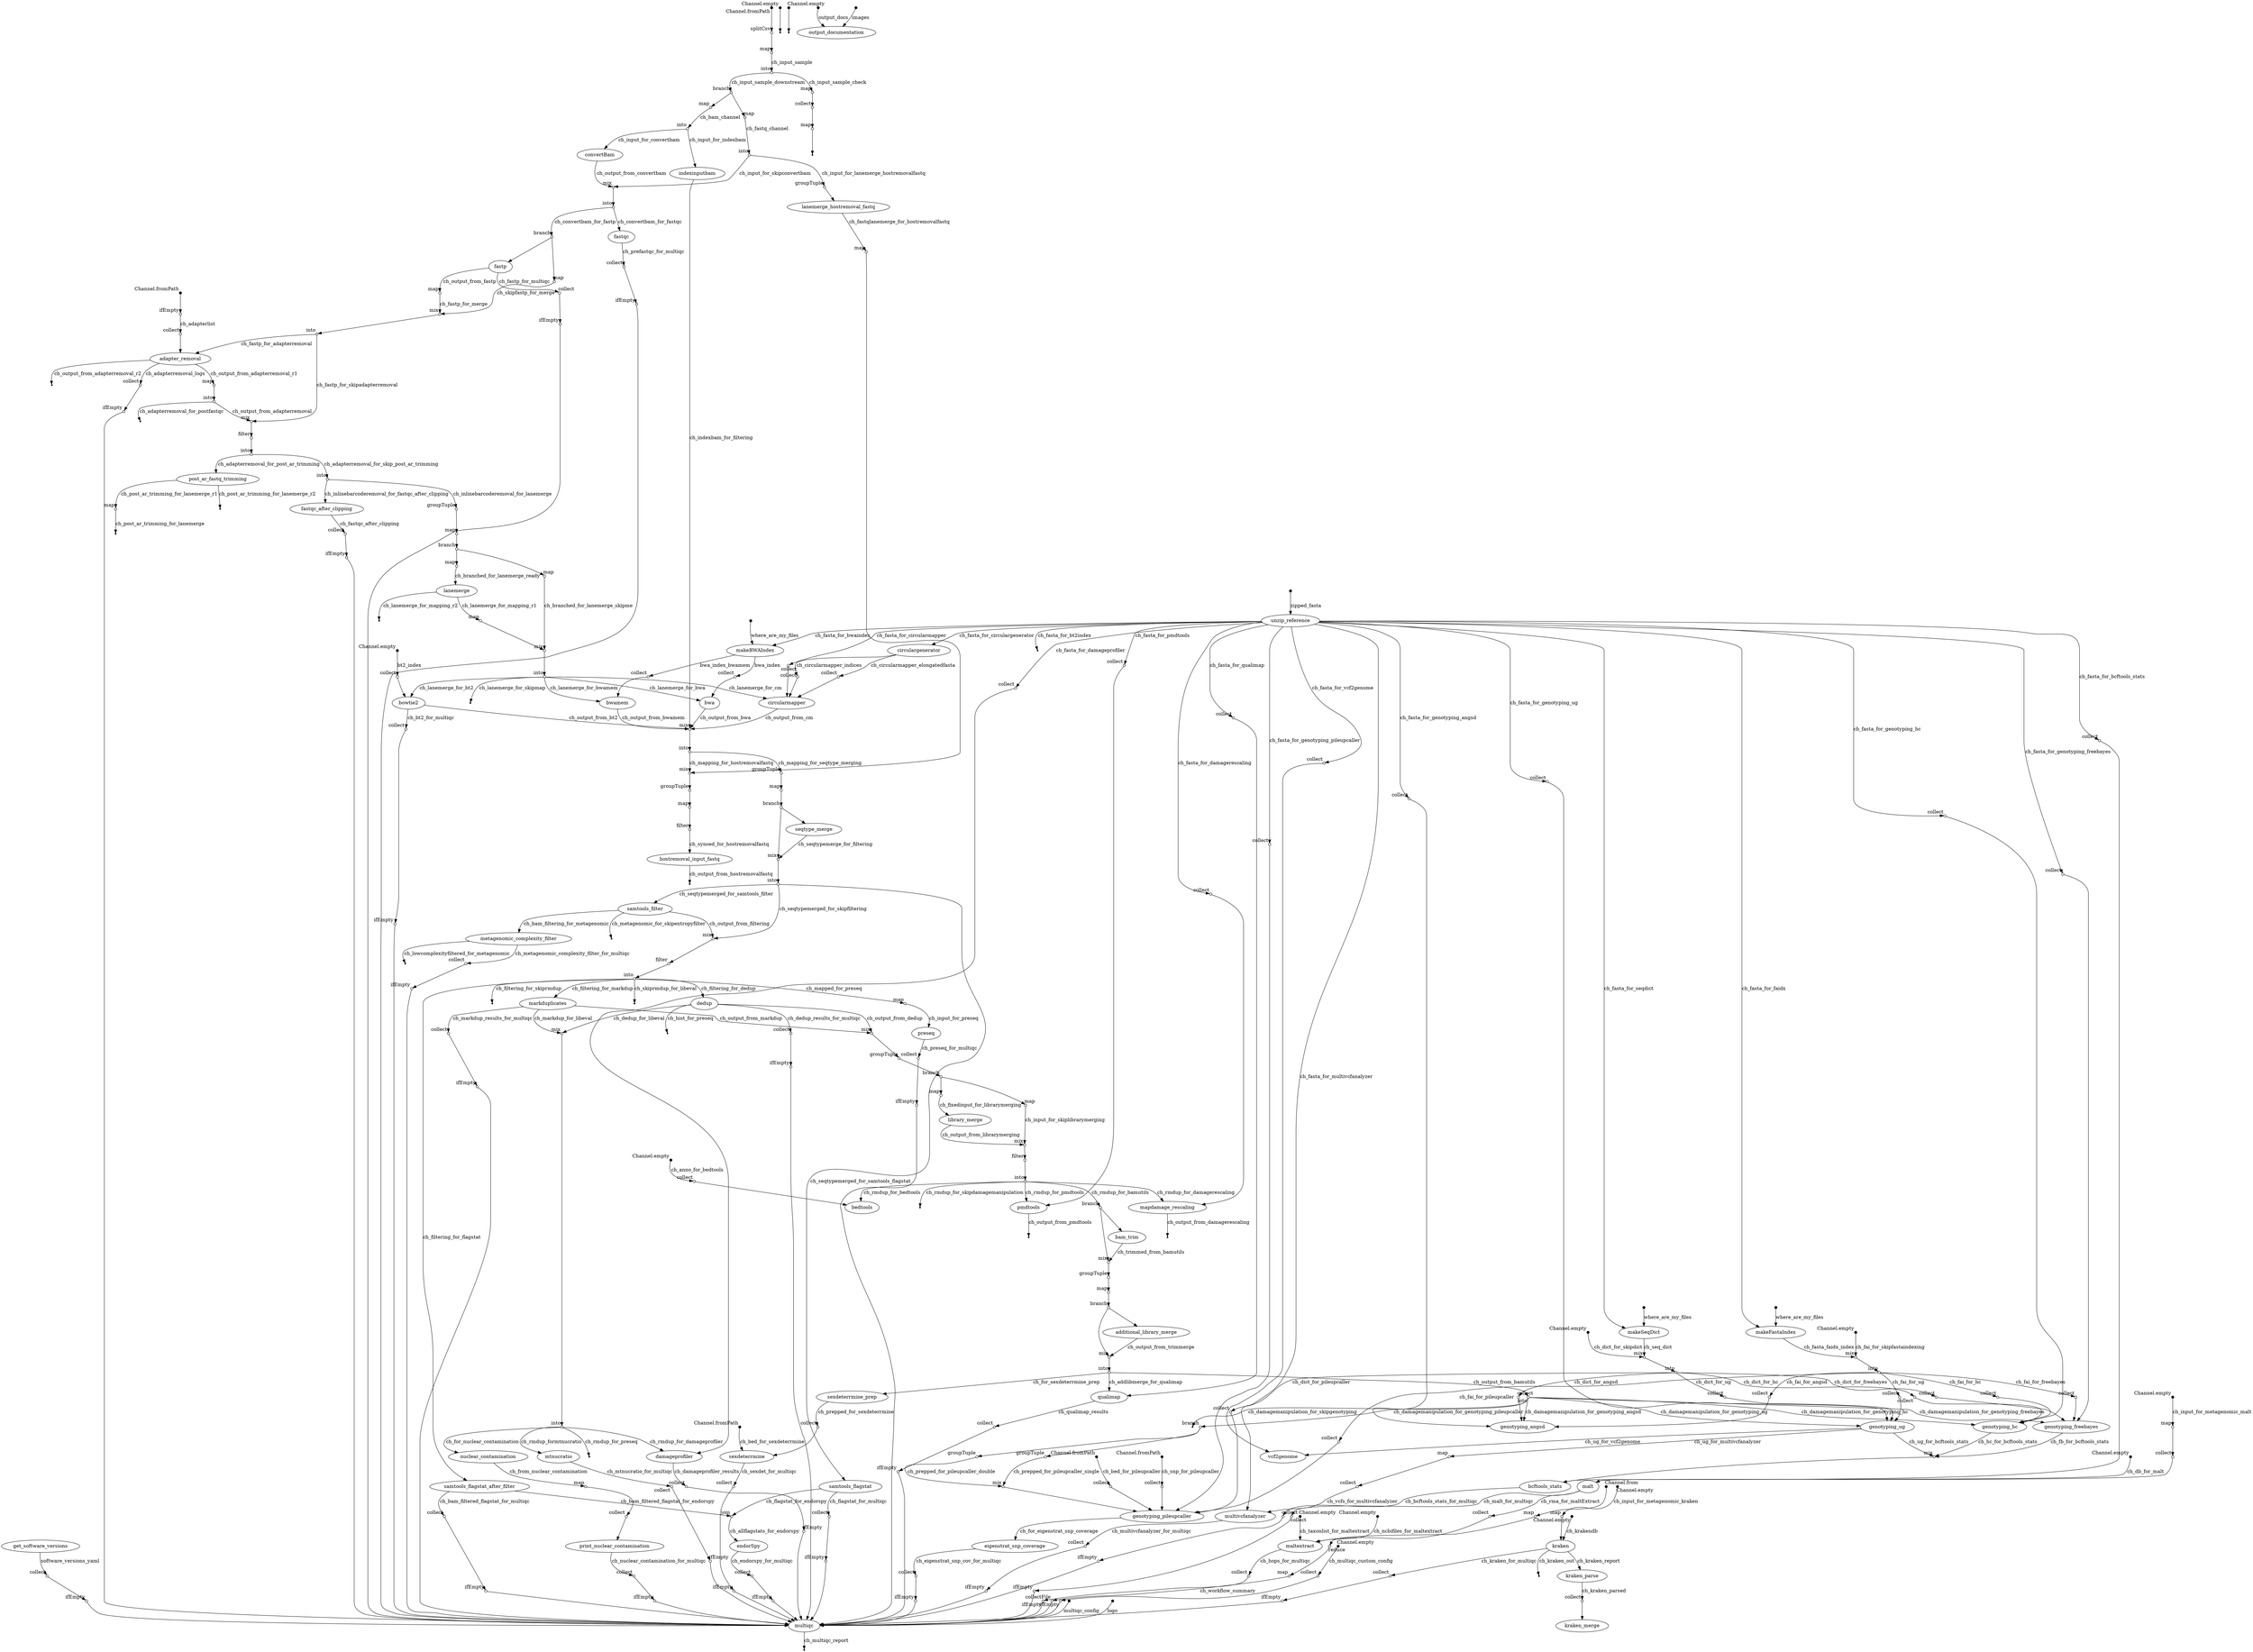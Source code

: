 digraph "pipeline_dag_20211128_162105" {
p0 [shape=point,label="",fixedsize=true,width=0.1,xlabel="Channel.empty"];
p141 [shape=circle,label="",fixedsize=true,width=0.1,xlabel="collect"];
p0 -> p141 [label="ch_anno_for_bedtools"];

p1 [shape=point,label="",fixedsize=true,width=0.1];
p2 [label="unzip_reference"];
p1 -> p2 [label="zipped_fasta"];

p2 [label="unzip_reference"];
p35 [label="makeBWAIndex"];
p2 -> p35 [label="ch_fasta_for_bwaindex"];

p2 [label="unzip_reference"];
p3 [shape=point];
p2 -> p3 [label="ch_fasta_for_bt2index"];

p2 [label="unzip_reference"];
p39 [label="makeFastaIndex"];
p2 -> p39 [label="ch_fasta_for_faidx"];

p2 [label="unzip_reference"];
p44 [label="makeSeqDict"];
p2 -> p44 [label="ch_fasta_for_seqdict"];

p2 [label="unzip_reference"];
p90 [label="circulargenerator"];
p2 -> p90 [label="ch_fasta_for_circulargenerator"];

p2 [label="unzip_reference"];
p92 [shape=circle,label="",fixedsize=true,width=0.1,xlabel="collect"];
p2 -> p92 [label="ch_fasta_for_circularmapper"];

p2 [label="unzip_reference"];
p143 [shape=circle,label="",fixedsize=true,width=0.1,xlabel="collect"];
p2 -> p143 [label="ch_fasta_for_damageprofiler"];

p2 [label="unzip_reference"];
p160 [shape=circle,label="",fixedsize=true,width=0.1,xlabel="collect"];
p2 -> p160 [label="ch_fasta_for_qualimap"];

p2 [label="unzip_reference"];
p148 [shape=circle,label="",fixedsize=true,width=0.1,xlabel="collect"];
p2 -> p148 [label="ch_fasta_for_pmdtools"];

p2 [label="unzip_reference"];
p164 [shape=circle,label="",fixedsize=true,width=0.1,xlabel="collect"];
p2 -> p164 [label="ch_fasta_for_genotyping_ug"];

p2 [label="unzip_reference"];
p168 [shape=circle,label="",fixedsize=true,width=0.1,xlabel="collect"];
p2 -> p168 [label="ch_fasta_for_genotyping_hc"];

p2 [label="unzip_reference"];
p172 [shape=circle,label="",fixedsize=true,width=0.1,xlabel="collect"];
p2 -> p172 [label="ch_fasta_for_genotyping_freebayes"];

p2 [label="unzip_reference"];
p180 [shape=circle,label="",fixedsize=true,width=0.1,xlabel="collect"];
p2 -> p180 [label="ch_fasta_for_genotyping_pileupcaller"];

p2 [label="unzip_reference"];
p194 [shape=circle,label="",fixedsize=true,width=0.1,xlabel="collect"];
p2 -> p194 [label="ch_fasta_for_vcf2genome"];

p2 [label="unzip_reference"];
p198 [label="multivcfanalyzer"];
p2 -> p198 [label="ch_fasta_for_multivcfanalyzer"];

p2 [label="unzip_reference"];
p187 [shape=circle,label="",fixedsize=true,width=0.1,xlabel="collect"];
p2 -> p187 [label="ch_fasta_for_genotyping_angsd"];

p2 [label="unzip_reference"];
p145 [shape=circle,label="",fixedsize=true,width=0.1,xlabel="collect"];
p2 -> p145 [label="ch_fasta_for_damagerescaling"];

p2 [label="unzip_reference"];
p192 [shape=circle,label="",fixedsize=true,width=0.1,xlabel="collect"];
p2 -> p192 [label="ch_fasta_for_bcftools_stats"];

p4 [shape=point,label="",fixedsize=true,width=0.1,xlabel="Channel.fromPath"];
p5 [shape=circle,label="",fixedsize=true,width=0.1,xlabel="ifEmpty"];
p4 -> p5;

p5 [shape=circle,label="",fixedsize=true,width=0.1,xlabel="ifEmpty"];
p58 [shape=circle,label="",fixedsize=true,width=0.1,xlabel="collect"];
p5 -> p58 [label="ch_adapterlist"];

p6 [shape=point,label="",fixedsize=true,width=0.1,xlabel="Channel.fromPath"];
p202 [label="sexdeterrmine"];
p6 -> p202 [label="ch_bed_for_sexdeterrmine"];

p7 [shape=point,label="",fixedsize=true,width=0.1,xlabel="Channel.fromPath"];
p183 [shape=circle,label="",fixedsize=true,width=0.1,xlabel="collect"];
p7 -> p183 [label="ch_bed_for_pileupcaller"];

p8 [shape=point,label="",fixedsize=true,width=0.1,xlabel="Channel.fromPath"];
p184 [shape=circle,label="",fixedsize=true,width=0.1,xlabel="collect"];
p8 -> p184 [label="ch_snp_for_pileupcaller"];

p9 [shape=point,label="",fixedsize=true,width=0.1,xlabel="Channel.empty"];
p213 [label="malt"];
p9 -> p213 [label="ch_db_for_malt"];

p10 [shape=point,label="",fixedsize=true,width=0.1,xlabel="Channel.empty"];
p215 [label="maltextract"];
p10 -> p215 [label="ch_taxonlist_for_maltextract"];

p11 [shape=point,label="",fixedsize=true,width=0.1,xlabel="Channel.empty"];
p215 [label="maltextract"];
p11 -> p215 [label="ch_ncbifiles_for_maltextract"];

p12 [shape=point,label="",fixedsize=true,width=0.1,xlabel="Channel.empty"];
p227 [shape=circle,label="",fixedsize=true,width=0.1,xlabel="collect"];
p12 -> p227 [label="ch_multiqc_custom_config"];

p13 [shape=point,label="",fixedsize=true,width=0.1,xlabel="Channel.empty"];
p14 [shape=point];
p13 -> p14;

p15 [shape=point,label="",fixedsize=true,width=0.1,xlabel="Channel.fromPath"];
p16 [shape=circle,label="",fixedsize=true,width=0.1,xlabel="splitCsv"];
p15 -> p16;

p16 [shape=circle,label="",fixedsize=true,width=0.1,xlabel="splitCsv"];
p17 [shape=circle,label="",fixedsize=true,width=0.1,xlabel="map"];
p16 -> p17;

p17 [shape=circle,label="",fixedsize=true,width=0.1,xlabel="map"];
p18 [shape=circle,label="",fixedsize=true,width=0.1,xlabel="into"];
p17 -> p18 [label="ch_input_sample"];

p18 [shape=circle,label="",fixedsize=true,width=0.1,xlabel="into"];
p23 [shape=circle,label="",fixedsize=true,width=0.1,xlabel="branch"];
p18 -> p23 [label="ch_input_sample_downstream"];

p18 [shape=circle,label="",fixedsize=true,width=0.1,xlabel="into"];
p19 [shape=circle,label="",fixedsize=true,width=0.1,xlabel="map"];
p18 -> p19 [label="ch_input_sample_check"];

p19 [shape=circle,label="",fixedsize=true,width=0.1,xlabel="map"];
p20 [shape=circle,label="",fixedsize=true,width=0.1,xlabel="collect"];
p19 -> p20;

p20 [shape=circle,label="",fixedsize=true,width=0.1,xlabel="collect"];
p21 [shape=circle,label="",fixedsize=true,width=0.1,xlabel="map"];
p20 -> p21;

p21 [shape=circle,label="",fixedsize=true,width=0.1,xlabel="map"];
p22 [shape=point];
p21 -> p22;

p23 [shape=circle,label="",fixedsize=true,width=0.1,xlabel="branch"];
p25 [shape=circle,label="",fixedsize=true,width=0.1,xlabel="map"];
p23 -> p25;

p23 [shape=circle,label="",fixedsize=true,width=0.1,xlabel="branch"];
p24 [shape=circle,label="",fixedsize=true,width=0.1,xlabel="map"];
p23 -> p24;

p24 [shape=circle,label="",fixedsize=true,width=0.1,xlabel="map"];
p29 [shape=circle,label="",fixedsize=true,width=0.1,xlabel="into"];
p24 -> p29 [label="ch_fastq_channel"];

p25 [shape=circle,label="",fixedsize=true,width=0.1,xlabel="map"];
p28 [shape=circle,label="",fixedsize=true,width=0.1,xlabel="into"];
p25 -> p28 [label="ch_bam_channel"];

p26 [shape=point,label="",fixedsize=true,width=0.1,xlabel="Channel.empty"];
p27 [shape=point];
p26 -> p27;

p28 [shape=circle,label="",fixedsize=true,width=0.1,xlabel="into"];
p47 [label="convertBam"];
p28 -> p47 [label="ch_input_for_convertbam"];

p28 [shape=circle,label="",fixedsize=true,width=0.1,xlabel="into"];
p48 [label="indexinputbam"];
p28 -> p48 [label="ch_input_for_indexbam"];

p29 [shape=circle,label="",fixedsize=true,width=0.1,xlabel="into"];
p49 [shape=circle,label="",fixedsize=true,width=0.1,xlabel="mix"];
p29 -> p49 [label="ch_input_for_skipconvertbam"];

p29 [shape=circle,label="",fixedsize=true,width=0.1,xlabel="into"];
p83 [shape=circle,label="",fixedsize=true,width=0.1,xlabel="groupTuple"];
p29 -> p83 [label="ch_input_for_lanemerge_hostremovalfastq"];

p30 [shape=point,label="",fixedsize=true,width=0.1,xlabel="Channel.from"];
p31 [shape=circle,label="",fixedsize=true,width=0.1,xlabel="map"];
p30 -> p31;

p31 [shape=circle,label="",fixedsize=true,width=0.1,xlabel="map"];
p32 [shape=circle,label="",fixedsize=true,width=0.1,xlabel="reduce"];
p31 -> p32;

p32 [shape=circle,label="",fixedsize=true,width=0.1,xlabel="reduce"];
p33 [shape=circle,label="",fixedsize=true,width=0.1,xlabel="map"];
p32 -> p33;

p33 [shape=circle,label="",fixedsize=true,width=0.1,xlabel="map"];
p277 [shape=circle,label="",fixedsize=true,width=0.1,xlabel="collectFile"];
p33 -> p277 [label="ch_workflow_summary"];

p34 [shape=point,label="",fixedsize=true,width=0.1];
p35 [label="makeBWAIndex"];
p34 -> p35 [label="where_are_my_files"];

p35 [label="makeBWAIndex"];
p86 [shape=circle,label="",fixedsize=true,width=0.1,xlabel="collect"];
p35 -> p86 [label="bwa_index"];

p35 [label="makeBWAIndex"];
p88 [shape=circle,label="",fixedsize=true,width=0.1,xlabel="collect"];
p35 -> p88 [label="bwa_index_bwamem"];

p36 [shape=point,label="",fixedsize=true,width=0.1,xlabel="Channel.empty"];
p95 [shape=circle,label="",fixedsize=true,width=0.1,xlabel="collect"];
p36 -> p95 [label="bt2_index"];

p37 [shape=point,label="",fixedsize=true,width=0.1,xlabel="Channel.empty"];
p40 [shape=circle,label="",fixedsize=true,width=0.1,xlabel="mix"];
p37 -> p40 [label="ch_fai_for_skipfastaindexing"];

p38 [shape=point,label="",fixedsize=true,width=0.1];
p39 [label="makeFastaIndex"];
p38 -> p39 [label="where_are_my_files"];

p39 [label="makeFastaIndex"];
p40 [shape=circle,label="",fixedsize=true,width=0.1,xlabel="mix"];
p39 -> p40 [label="ch_fasta_faidx_index"];

p40 [shape=circle,label="",fixedsize=true,width=0.1,xlabel="mix"];
p41 [shape=circle,label="",fixedsize=true,width=0.1,xlabel="into"];
p40 -> p41;

p41 [shape=circle,label="",fixedsize=true,width=0.1,xlabel="into"];
p188 [shape=circle,label="",fixedsize=true,width=0.1,xlabel="collect"];
p41 -> p188 [label="ch_fai_for_angsd"];

p41 [shape=circle,label="",fixedsize=true,width=0.1,xlabel="into"];
p181 [shape=circle,label="",fixedsize=true,width=0.1,xlabel="collect"];
p41 -> p181 [label="ch_fai_for_pileupcaller"];

p41 [shape=circle,label="",fixedsize=true,width=0.1,xlabel="into"];
p169 [shape=circle,label="",fixedsize=true,width=0.1,xlabel="collect"];
p41 -> p169 [label="ch_fai_for_hc"];

p41 [shape=circle,label="",fixedsize=true,width=0.1,xlabel="into"];
p165 [shape=circle,label="",fixedsize=true,width=0.1,xlabel="collect"];
p41 -> p165 [label="ch_fai_for_ug"];

p41 [shape=circle,label="",fixedsize=true,width=0.1,xlabel="into"];
p173 [shape=circle,label="",fixedsize=true,width=0.1,xlabel="collect"];
p41 -> p173 [label="ch_fai_for_freebayes"];

p42 [shape=point,label="",fixedsize=true,width=0.1,xlabel="Channel.empty"];
p45 [shape=circle,label="",fixedsize=true,width=0.1,xlabel="mix"];
p42 -> p45 [label="ch_dict_for_skipdict"];

p43 [shape=point,label="",fixedsize=true,width=0.1];
p44 [label="makeSeqDict"];
p43 -> p44 [label="where_are_my_files"];

p44 [label="makeSeqDict"];
p45 [shape=circle,label="",fixedsize=true,width=0.1,xlabel="mix"];
p44 -> p45 [label="ch_seq_dict"];

p45 [shape=circle,label="",fixedsize=true,width=0.1,xlabel="mix"];
p46 [shape=circle,label="",fixedsize=true,width=0.1,xlabel="into"];
p45 -> p46;

p46 [shape=circle,label="",fixedsize=true,width=0.1,xlabel="into"];
p189 [shape=circle,label="",fixedsize=true,width=0.1,xlabel="collect"];
p46 -> p189 [label="ch_dict_for_angsd"];

p46 [shape=circle,label="",fixedsize=true,width=0.1,xlabel="into"];
p170 [shape=circle,label="",fixedsize=true,width=0.1,xlabel="collect"];
p46 -> p170 [label="ch_dict_for_hc"];

p46 [shape=circle,label="",fixedsize=true,width=0.1,xlabel="into"];
p166 [shape=circle,label="",fixedsize=true,width=0.1,xlabel="collect"];
p46 -> p166 [label="ch_dict_for_ug"];

p46 [shape=circle,label="",fixedsize=true,width=0.1,xlabel="into"];
p174 [shape=circle,label="",fixedsize=true,width=0.1,xlabel="collect"];
p46 -> p174 [label="ch_dict_for_freebayes"];

p46 [shape=circle,label="",fixedsize=true,width=0.1,xlabel="into"];
p182 [shape=circle,label="",fixedsize=true,width=0.1,xlabel="collect"];
p46 -> p182 [label="ch_dict_for_pileupcaller"];

p47 [label="convertBam"];
p49 [shape=circle,label="",fixedsize=true,width=0.1,xlabel="mix"];
p47 -> p49 [label="ch_output_from_convertbam"];

p48 [label="indexinputbam"];
p97 [shape=circle,label="",fixedsize=true,width=0.1,xlabel="mix"];
p48 -> p97 [label="ch_indexbam_for_filtering"];

p49 [shape=circle,label="",fixedsize=true,width=0.1,xlabel="mix"];
p50 [shape=circle,label="",fixedsize=true,width=0.1,xlabel="into"];
p49 -> p50;

p50 [shape=circle,label="",fixedsize=true,width=0.1,xlabel="into"];
p52 [shape=circle,label="",fixedsize=true,width=0.1,xlabel="branch"];
p50 -> p52 [label="ch_convertbam_for_fastp"];

p50 [shape=circle,label="",fixedsize=true,width=0.1,xlabel="into"];
p51 [label="fastqc"];
p50 -> p51 [label="ch_convertbam_for_fastqc"];

p51 [label="fastqc"];
p231 [shape=circle,label="",fixedsize=true,width=0.1,xlabel="collect"];
p51 -> p231 [label="ch_prefastqc_for_multiqc"];

p52 [shape=circle,label="",fixedsize=true,width=0.1,xlabel="branch"];
p53 [label="fastp"];
p52 -> p53;

p52 [shape=circle,label="",fixedsize=true,width=0.1,xlabel="branch"];
p54 [shape=circle,label="",fixedsize=true,width=0.1,xlabel="map"];
p52 -> p54;

p53 [label="fastp"];
p55 [shape=circle,label="",fixedsize=true,width=0.1,xlabel="map"];
p53 -> p55 [label="ch_output_from_fastp"];

p53 [label="fastp"];
p253 [shape=circle,label="",fixedsize=true,width=0.1,xlabel="collect"];
p53 -> p253 [label="ch_fastp_for_multiqc"];

p54 [shape=circle,label="",fixedsize=true,width=0.1,xlabel="map"];
p56 [shape=circle,label="",fixedsize=true,width=0.1,xlabel="mix"];
p54 -> p56 [label="ch_skipfastp_for_merge"];

p55 [shape=circle,label="",fixedsize=true,width=0.1,xlabel="map"];
p56 [shape=circle,label="",fixedsize=true,width=0.1,xlabel="mix"];
p55 -> p56 [label="ch_fastp_for_merge"];

p56 [shape=circle,label="",fixedsize=true,width=0.1,xlabel="mix"];
p57 [shape=circle,label="",fixedsize=true,width=0.1,xlabel="into"];
p56 -> p57;

p57 [shape=circle,label="",fixedsize=true,width=0.1,xlabel="into"];
p64 [shape=circle,label="",fixedsize=true,width=0.1,xlabel="mix"];
p57 -> p64 [label="ch_fastp_for_skipadapterremoval"];

p57 [shape=circle,label="",fixedsize=true,width=0.1,xlabel="into"];
p59 [label="adapter_removal"];
p57 -> p59 [label="ch_fastp_for_adapterremoval"];

p58 [shape=circle,label="",fixedsize=true,width=0.1,xlabel="collect"];
p59 [label="adapter_removal"];
p58 -> p59;

p59 [label="adapter_removal"];
p61 [shape=circle,label="",fixedsize=true,width=0.1,xlabel="map"];
p59 -> p61 [label="ch_output_from_adapterremoval_r1"];

p59 [label="adapter_removal"];
p60 [shape=point];
p59 -> p60 [label="ch_output_from_adapterremoval_r2"];

p59 [label="adapter_removal"];
p235 [shape=circle,label="",fixedsize=true,width=0.1,xlabel="collect"];
p59 -> p235 [label="ch_adapterremoval_logs"];

p61 [shape=circle,label="",fixedsize=true,width=0.1,xlabel="map"];
p62 [shape=circle,label="",fixedsize=true,width=0.1,xlabel="into"];
p61 -> p62;

p62 [shape=circle,label="",fixedsize=true,width=0.1,xlabel="into"];
p64 [shape=circle,label="",fixedsize=true,width=0.1,xlabel="mix"];
p62 -> p64 [label="ch_output_from_adapterremoval"];

p62 [shape=circle,label="",fixedsize=true,width=0.1,xlabel="into"];
p63 [shape=point];
p62 -> p63 [label="ch_adapterremoval_for_postfastqc"];

p64 [shape=circle,label="",fixedsize=true,width=0.1,xlabel="mix"];
p65 [shape=circle,label="",fixedsize=true,width=0.1,xlabel="filter"];
p64 -> p65;

p65 [shape=circle,label="",fixedsize=true,width=0.1,xlabel="filter"];
p66 [shape=circle,label="",fixedsize=true,width=0.1,xlabel="into"];
p65 -> p66;

p66 [shape=circle,label="",fixedsize=true,width=0.1,xlabel="into"];
p67 [label="post_ar_fastq_trimming"];
p66 -> p67 [label="ch_adapterremoval_for_post_ar_trimming"];

p66 [shape=circle,label="",fixedsize=true,width=0.1,xlabel="into"];
p71 [shape=circle,label="",fixedsize=true,width=0.1,xlabel="into"];
p66 -> p71 [label="ch_adapterremoval_for_skip_post_ar_trimming"];

p67 [label="post_ar_fastq_trimming"];
p69 [shape=circle,label="",fixedsize=true,width=0.1,xlabel="map"];
p67 -> p69 [label="ch_post_ar_trimming_for_lanemerge_r1"];

p67 [label="post_ar_fastq_trimming"];
p68 [shape=point];
p67 -> p68 [label="ch_post_ar_trimming_for_lanemerge_r2"];

p69 [shape=circle,label="",fixedsize=true,width=0.1,xlabel="map"];
p70 [shape=point];
p69 -> p70 [label="ch_post_ar_trimming_for_lanemerge"];

p71 [shape=circle,label="",fixedsize=true,width=0.1,xlabel="into"];
p72 [shape=circle,label="",fixedsize=true,width=0.1,xlabel="groupTuple"];
p71 -> p72 [label="ch_inlinebarcoderemoval_for_lanemerge"];

p71 [shape=circle,label="",fixedsize=true,width=0.1,xlabel="into"];
p85 [label="fastqc_after_clipping"];
p71 -> p85 [label="ch_inlinebarcoderemoval_for_fastqc_after_clipping"];

p72 [shape=circle,label="",fixedsize=true,width=0.1,xlabel="groupTuple"];
p73 [shape=circle,label="",fixedsize=true,width=0.1,xlabel="map"];
p72 -> p73;

p73 [shape=circle,label="",fixedsize=true,width=0.1,xlabel="map"];
p74 [shape=circle,label="",fixedsize=true,width=0.1,xlabel="branch"];
p73 -> p74;

p74 [shape=circle,label="",fixedsize=true,width=0.1,xlabel="branch"];
p75 [shape=circle,label="",fixedsize=true,width=0.1,xlabel="map"];
p74 -> p75;

p74 [shape=circle,label="",fixedsize=true,width=0.1,xlabel="branch"];
p76 [shape=circle,label="",fixedsize=true,width=0.1,xlabel="map"];
p74 -> p76;

p75 [shape=circle,label="",fixedsize=true,width=0.1,xlabel="map"];
p80 [shape=circle,label="",fixedsize=true,width=0.1,xlabel="mix"];
p75 -> p80 [label="ch_branched_for_lanemerge_skipme"];

p76 [shape=circle,label="",fixedsize=true,width=0.1,xlabel="map"];
p77 [label="lanemerge"];
p76 -> p77 [label="ch_branched_for_lanemerge_ready"];

p77 [label="lanemerge"];
p79 [shape=circle,label="",fixedsize=true,width=0.1,xlabel="map"];
p77 -> p79 [label="ch_lanemerge_for_mapping_r1"];

p77 [label="lanemerge"];
p78 [shape=point];
p77 -> p78 [label="ch_lanemerge_for_mapping_r2"];

p79 [shape=circle,label="",fixedsize=true,width=0.1,xlabel="map"];
p80 [shape=circle,label="",fixedsize=true,width=0.1,xlabel="mix"];
p79 -> p80;

p80 [shape=circle,label="",fixedsize=true,width=0.1,xlabel="mix"];
p81 [shape=circle,label="",fixedsize=true,width=0.1,xlabel="into"];
p80 -> p81;

p81 [shape=circle,label="",fixedsize=true,width=0.1,xlabel="into"];
p82 [shape=point];
p81 -> p82 [label="ch_lanemerge_for_skipmap"];

p81 [shape=circle,label="",fixedsize=true,width=0.1,xlabel="into"];
p87 [label="bwa"];
p81 -> p87 [label="ch_lanemerge_for_bwa"];

p81 [shape=circle,label="",fixedsize=true,width=0.1,xlabel="into"];
p94 [label="circularmapper"];
p81 -> p94 [label="ch_lanemerge_for_cm"];

p81 [shape=circle,label="",fixedsize=true,width=0.1,xlabel="into"];
p89 [label="bwamem"];
p81 -> p89 [label="ch_lanemerge_for_bwamem"];

p81 [shape=circle,label="",fixedsize=true,width=0.1,xlabel="into"];
p96 [label="bowtie2"];
p81 -> p96 [label="ch_lanemerge_for_bt2"];

p83 [shape=circle,label="",fixedsize=true,width=0.1,xlabel="groupTuple"];
p84 [label="lanemerge_hostremoval_fastq"];
p83 -> p84;

p84 [label="lanemerge_hostremoval_fastq"];
p99 [shape=circle,label="",fixedsize=true,width=0.1,xlabel="map"];
p84 -> p99 [label="ch_fastqlanemerge_for_hostremovalfastq"];

p85 [label="fastqc_after_clipping"];
p233 [shape=circle,label="",fixedsize=true,width=0.1,xlabel="collect"];
p85 -> p233 [label="ch_fastqc_after_clipping"];

p86 [shape=circle,label="",fixedsize=true,width=0.1,xlabel="collect"];
p87 [label="bwa"];
p86 -> p87;

p87 [label="bwa"];
p97 [shape=circle,label="",fixedsize=true,width=0.1,xlabel="mix"];
p87 -> p97 [label="ch_output_from_bwa"];

p88 [shape=circle,label="",fixedsize=true,width=0.1,xlabel="collect"];
p89 [label="bwamem"];
p88 -> p89;

p89 [label="bwamem"];
p97 [shape=circle,label="",fixedsize=true,width=0.1,xlabel="mix"];
p89 -> p97 [label="ch_output_from_bwamem"];

p90 [label="circulargenerator"];
p91 [shape=circle,label="",fixedsize=true,width=0.1,xlabel="collect"];
p90 -> p91 [label="ch_circularmapper_indices"];

p90 [label="circulargenerator"];
p93 [shape=circle,label="",fixedsize=true,width=0.1,xlabel="collect"];
p90 -> p93 [label="ch_circularmapper_elongatedfasta"];

p91 [shape=circle,label="",fixedsize=true,width=0.1,xlabel="collect"];
p94 [label="circularmapper"];
p91 -> p94;

p92 [shape=circle,label="",fixedsize=true,width=0.1,xlabel="collect"];
p94 [label="circularmapper"];
p92 -> p94;

p93 [shape=circle,label="",fixedsize=true,width=0.1,xlabel="collect"];
p94 [label="circularmapper"];
p93 -> p94;

p94 [label="circularmapper"];
p97 [shape=circle,label="",fixedsize=true,width=0.1,xlabel="mix"];
p94 -> p97 [label="ch_output_from_cm"];

p95 [shape=circle,label="",fixedsize=true,width=0.1,xlabel="collect"];
p96 [label="bowtie2"];
p95 -> p96;

p96 [label="bowtie2"];
p97 [shape=circle,label="",fixedsize=true,width=0.1,xlabel="mix"];
p96 -> p97 [label="ch_output_from_bt2"];

p96 [label="bowtie2"];
p237 [shape=circle,label="",fixedsize=true,width=0.1,xlabel="collect"];
p96 -> p237 [label="ch_bt2_for_multiqc"];

p97 [shape=circle,label="",fixedsize=true,width=0.1,xlabel="mix"];
p98 [shape=circle,label="",fixedsize=true,width=0.1,xlabel="into"];
p97 -> p98;

p98 [shape=circle,label="",fixedsize=true,width=0.1,xlabel="into"];
p106 [shape=circle,label="",fixedsize=true,width=0.1,xlabel="groupTuple"];
p98 -> p106 [label="ch_mapping_for_seqtype_merging"];

p98 [shape=circle,label="",fixedsize=true,width=0.1,xlabel="into"];
p100 [shape=circle,label="",fixedsize=true,width=0.1,xlabel="mix"];
p98 -> p100 [label="ch_mapping_for_hostremovalfastq"];

p99 [shape=circle,label="",fixedsize=true,width=0.1,xlabel="map"];
p100 [shape=circle,label="",fixedsize=true,width=0.1,xlabel="mix"];
p99 -> p100;

p100 [shape=circle,label="",fixedsize=true,width=0.1,xlabel="mix"];
p101 [shape=circle,label="",fixedsize=true,width=0.1,xlabel="groupTuple"];
p100 -> p101;

p101 [shape=circle,label="",fixedsize=true,width=0.1,xlabel="groupTuple"];
p102 [shape=circle,label="",fixedsize=true,width=0.1,xlabel="map"];
p101 -> p102;

p102 [shape=circle,label="",fixedsize=true,width=0.1,xlabel="map"];
p103 [shape=circle,label="",fixedsize=true,width=0.1,xlabel="filter"];
p102 -> p103;

p103 [shape=circle,label="",fixedsize=true,width=0.1,xlabel="filter"];
p104 [label="hostremoval_input_fastq"];
p103 -> p104 [label="ch_synced_for_hostremovalfastq"];

p104 [label="hostremoval_input_fastq"];
p105 [shape=point];
p104 -> p105 [label="ch_output_from_hostremovalfastq"];

p106 [shape=circle,label="",fixedsize=true,width=0.1,xlabel="groupTuple"];
p107 [shape=circle,label="",fixedsize=true,width=0.1,xlabel="map"];
p106 -> p107;

p107 [shape=circle,label="",fixedsize=true,width=0.1,xlabel="map"];
p108 [shape=circle,label="",fixedsize=true,width=0.1,xlabel="branch"];
p107 -> p108;

p108 [shape=circle,label="",fixedsize=true,width=0.1,xlabel="branch"];
p110 [shape=circle,label="",fixedsize=true,width=0.1,xlabel="mix"];
p108 -> p110;

p108 [shape=circle,label="",fixedsize=true,width=0.1,xlabel="branch"];
p109 [label="seqtype_merge"];
p108 -> p109;

p109 [label="seqtype_merge"];
p110 [shape=circle,label="",fixedsize=true,width=0.1,xlabel="mix"];
p109 -> p110 [label="ch_seqtypemerge_for_filtering"];

p110 [shape=circle,label="",fixedsize=true,width=0.1,xlabel="mix"];
p111 [shape=circle,label="",fixedsize=true,width=0.1,xlabel="into"];
p110 -> p111;

p111 [shape=circle,label="",fixedsize=true,width=0.1,xlabel="into"];
p112 [label="samtools_flagstat"];
p111 -> p112 [label="ch_seqtypemerged_for_samtools_flagstat"];

p111 [shape=circle,label="",fixedsize=true,width=0.1,xlabel="into"];
p113 [label="samtools_filter"];
p111 -> p113 [label="ch_seqtypemerged_for_samtools_filter"];

p111 [shape=circle,label="",fixedsize=true,width=0.1,xlabel="into"];
p115 [shape=circle,label="",fixedsize=true,width=0.1,xlabel="mix"];
p111 -> p115 [label="ch_seqtypemerged_for_skipfiltering"];

p112 [label="samtools_flagstat"];
p239 [shape=circle,label="",fixedsize=true,width=0.1,xlabel="collect"];
p112 -> p239 [label="ch_flagstat_for_multiqc"];

p112 [label="samtools_flagstat"];
p121 [shape=circle,label="",fixedsize=true,width=0.1,xlabel="join"];
p112 -> p121 [label="ch_flagstat_for_endorspy"];

p113 [label="samtools_filter"];
p115 [shape=circle,label="",fixedsize=true,width=0.1,xlabel="mix"];
p113 -> p115 [label="ch_output_from_filtering"];

p113 [label="samtools_filter"];
p207 [label="metagenomic_complexity_filter"];
p113 -> p207 [label="ch_bam_filtering_for_metagenomic"];

p113 [label="samtools_filter"];
p114 [shape=point];
p113 -> p114 [label="ch_metagenomic_for_skipentropyfilter"];

p115 [shape=circle,label="",fixedsize=true,width=0.1,xlabel="mix"];
p116 [shape=circle,label="",fixedsize=true,width=0.1,xlabel="filter"];
p115 -> p116;

p116 [shape=circle,label="",fixedsize=true,width=0.1,xlabel="filter"];
p117 [shape=circle,label="",fixedsize=true,width=0.1,xlabel="into"];
p116 -> p117;

p117 [shape=circle,label="",fixedsize=true,width=0.1,xlabel="into"];
p119 [shape=point];
p117 -> p119 [label="ch_filtering_for_skiprmdup"];

p117 [shape=circle,label="",fixedsize=true,width=0.1,xlabel="into"];
p125 [label="markduplicates"];
p117 -> p125 [label="ch_filtering_for_markdup"];

p117 [shape=circle,label="",fixedsize=true,width=0.1,xlabel="into"];
p118 [shape=point];
p117 -> p118 [label="ch_skiprmdup_for_libeval"];

p117 [shape=circle,label="",fixedsize=true,width=0.1,xlabel="into"];
p123 [label="dedup"];
p117 -> p123 [label="ch_filtering_for_dedup"];

p117 [shape=circle,label="",fixedsize=true,width=0.1,xlabel="into"];
p120 [label="samtools_flagstat_after_filter"];
p117 -> p120 [label="ch_filtering_for_flagstat"];

p117 [shape=circle,label="",fixedsize=true,width=0.1,xlabel="into"];
p139 [shape=circle,label="",fixedsize=true,width=0.1,xlabel="map"];
p117 -> p139 [label="ch_mapped_for_preseq"];

p120 [label="samtools_flagstat_after_filter"];
p241 [shape=circle,label="",fixedsize=true,width=0.1,xlabel="collect"];
p120 -> p241 [label="ch_bam_filtered_flagstat_for_multiqc"];

p120 [label="samtools_flagstat_after_filter"];
p121 [shape=circle,label="",fixedsize=true,width=0.1,xlabel="join"];
p120 -> p121 [label="ch_bam_filtered_flagstat_for_endorspy"];

p121 [shape=circle,label="",fixedsize=true,width=0.1,xlabel="join"];
p122 [label="endorSpy"];
p121 -> p122 [label="ch_allflagstats_for_endorspy"];

p122 [label="endorSpy"];
p259 [shape=circle,label="",fixedsize=true,width=0.1,xlabel="collect"];
p122 -> p259 [label="ch_endorspy_for_multiqc"];

p123 [label="dedup"];
p124 [shape=point];
p123 -> p124 [label="ch_hist_for_preseq"];

p123 [label="dedup"];
p251 [shape=circle,label="",fixedsize=true,width=0.1,xlabel="collect"];
p123 -> p251 [label="ch_dedup_results_for_multiqc"];

p123 [label="dedup"];
p129 [shape=circle,label="",fixedsize=true,width=0.1,xlabel="mix"];
p123 -> p129 [label="ch_output_from_dedup"];

p123 [label="dedup"];
p126 [shape=circle,label="",fixedsize=true,width=0.1,xlabel="mix"];
p123 -> p126 [label="ch_dedup_for_libeval"];

p125 [label="markduplicates"];
p249 [shape=circle,label="",fixedsize=true,width=0.1,xlabel="collect"];
p125 -> p249 [label="ch_markdup_results_for_multiqc"];

p125 [label="markduplicates"];
p129 [shape=circle,label="",fixedsize=true,width=0.1,xlabel="mix"];
p125 -> p129 [label="ch_output_from_markdup"];

p125 [label="markduplicates"];
p126 [shape=circle,label="",fixedsize=true,width=0.1,xlabel="mix"];
p125 -> p126 [label="ch_markdup_for_libeval"];

p126 [shape=circle,label="",fixedsize=true,width=0.1,xlabel="mix"];
p127 [shape=circle,label="",fixedsize=true,width=0.1,xlabel="into"];
p126 -> p127;

p127 [shape=circle,label="",fixedsize=true,width=0.1,xlabel="into"];
p128 [shape=point];
p127 -> p128 [label="ch_rmdup_for_preseq"];

p127 [shape=circle,label="",fixedsize=true,width=0.1,xlabel="into"];
p144 [label="damageprofiler"];
p127 -> p144 [label="ch_rmdup_for_damageprofiler"];

p127 [shape=circle,label="",fixedsize=true,width=0.1,xlabel="into"];
p203 [label="nuclear_contamination"];
p127 -> p203 [label="ch_for_nuclear_contamination"];

p127 [shape=circle,label="",fixedsize=true,width=0.1,xlabel="into"];
p199 [label="mtnucratio"];
p127 -> p199 [label="ch_rmdup_formtnucratio"];

p129 [shape=circle,label="",fixedsize=true,width=0.1,xlabel="mix"];
p130 [shape=circle,label="",fixedsize=true,width=0.1,xlabel="groupTuple"];
p129 -> p130;

p130 [shape=circle,label="",fixedsize=true,width=0.1,xlabel="groupTuple"];
p131 [shape=circle,label="",fixedsize=true,width=0.1,xlabel="branch"];
p130 -> p131;

p131 [shape=circle,label="",fixedsize=true,width=0.1,xlabel="branch"];
p133 [shape=circle,label="",fixedsize=true,width=0.1,xlabel="map"];
p131 -> p133;

p131 [shape=circle,label="",fixedsize=true,width=0.1,xlabel="branch"];
p132 [shape=circle,label="",fixedsize=true,width=0.1,xlabel="map"];
p131 -> p132;

p132 [shape=circle,label="",fixedsize=true,width=0.1,xlabel="map"];
p135 [shape=circle,label="",fixedsize=true,width=0.1,xlabel="mix"];
p132 -> p135 [label="ch_input_for_skiplibrarymerging"];

p133 [shape=circle,label="",fixedsize=true,width=0.1,xlabel="map"];
p134 [label="library_merge"];
p133 -> p134 [label="ch_fixedinput_for_librarymerging"];

p134 [label="library_merge"];
p135 [shape=circle,label="",fixedsize=true,width=0.1,xlabel="mix"];
p134 -> p135 [label="ch_output_from_librarymerging"];

p135 [shape=circle,label="",fixedsize=true,width=0.1,xlabel="mix"];
p136 [shape=circle,label="",fixedsize=true,width=0.1,xlabel="filter"];
p135 -> p136;

p136 [shape=circle,label="",fixedsize=true,width=0.1,xlabel="filter"];
p137 [shape=circle,label="",fixedsize=true,width=0.1,xlabel="into"];
p136 -> p137;

p137 [shape=circle,label="",fixedsize=true,width=0.1,xlabel="into"];
p138 [shape=point];
p137 -> p138 [label="ch_rmdup_for_skipdamagemanipulation"];

p137 [shape=circle,label="",fixedsize=true,width=0.1,xlabel="into"];
p149 [label="pmdtools"];
p137 -> p149 [label="ch_rmdup_for_pmdtools"];

p137 [shape=circle,label="",fixedsize=true,width=0.1,xlabel="into"];
p142 [label="bedtools"];
p137 -> p142 [label="ch_rmdup_for_bedtools"];

p137 [shape=circle,label="",fixedsize=true,width=0.1,xlabel="into"];
p146 [label="mapdamage_rescaling"];
p137 -> p146 [label="ch_rmdup_for_damagerescaling"];

p137 [shape=circle,label="",fixedsize=true,width=0.1,xlabel="into"];
p151 [shape=circle,label="",fixedsize=true,width=0.1,xlabel="branch"];
p137 -> p151 [label="ch_rmdup_for_bamutils"];

p139 [shape=circle,label="",fixedsize=true,width=0.1,xlabel="map"];
p140 [label="preseq"];
p139 -> p140 [label="ch_input_for_preseq"];

p140 [label="preseq"];
p243 [shape=circle,label="",fixedsize=true,width=0.1,xlabel="collect"];
p140 -> p243 [label="ch_preseq_for_multiqc"];

p141 [shape=circle,label="",fixedsize=true,width=0.1,xlabel="collect"];
p142 [label="bedtools"];
p141 -> p142;

p143 [shape=circle,label="",fixedsize=true,width=0.1,xlabel="collect"];
p144 [label="damageprofiler"];
p143 -> p144;

p144 [label="damageprofiler"];
p245 [shape=circle,label="",fixedsize=true,width=0.1,xlabel="collect"];
p144 -> p245 [label="ch_damageprofiler_results"];

p145 [shape=circle,label="",fixedsize=true,width=0.1,xlabel="collect"];
p146 [label="mapdamage_rescaling"];
p145 -> p146;

p146 [label="mapdamage_rescaling"];
p147 [shape=point];
p146 -> p147 [label="ch_output_from_damagerescaling"];

p148 [shape=circle,label="",fixedsize=true,width=0.1,xlabel="collect"];
p149 [label="pmdtools"];
p148 -> p149;

p149 [label="pmdtools"];
p150 [shape=point];
p149 -> p150 [label="ch_output_from_pmdtools"];

p151 [shape=circle,label="",fixedsize=true,width=0.1,xlabel="branch"];
p153 [shape=circle,label="",fixedsize=true,width=0.1,xlabel="mix"];
p151 -> p153;

p151 [shape=circle,label="",fixedsize=true,width=0.1,xlabel="branch"];
p152 [label="bam_trim"];
p151 -> p152;

p152 [label="bam_trim"];
p153 [shape=circle,label="",fixedsize=true,width=0.1,xlabel="mix"];
p152 -> p153 [label="ch_trimmed_from_bamutils"];

p153 [shape=circle,label="",fixedsize=true,width=0.1,xlabel="mix"];
p154 [shape=circle,label="",fixedsize=true,width=0.1,xlabel="groupTuple"];
p153 -> p154;

p154 [shape=circle,label="",fixedsize=true,width=0.1,xlabel="groupTuple"];
p155 [shape=circle,label="",fixedsize=true,width=0.1,xlabel="map"];
p154 -> p155;

p155 [shape=circle,label="",fixedsize=true,width=0.1,xlabel="map"];
p156 [shape=circle,label="",fixedsize=true,width=0.1,xlabel="branch"];
p155 -> p156;

p156 [shape=circle,label="",fixedsize=true,width=0.1,xlabel="branch"];
p158 [shape=circle,label="",fixedsize=true,width=0.1,xlabel="mix"];
p156 -> p158;

p156 [shape=circle,label="",fixedsize=true,width=0.1,xlabel="branch"];
p157 [label="additional_library_merge"];
p156 -> p157;

p157 [label="additional_library_merge"];
p158 [shape=circle,label="",fixedsize=true,width=0.1,xlabel="mix"];
p157 -> p158 [label="ch_output_from_trimmerge"];

p158 [shape=circle,label="",fixedsize=true,width=0.1,xlabel="mix"];
p159 [shape=circle,label="",fixedsize=true,width=0.1,xlabel="into"];
p158 -> p159;

p159 [shape=circle,label="",fixedsize=true,width=0.1,xlabel="into"];
p162 [shape=circle,label="",fixedsize=true,width=0.1,xlabel="into"];
p159 -> p162 [label="ch_output_from_bamutils"];

p159 [shape=circle,label="",fixedsize=true,width=0.1,xlabel="into"];
p161 [label="qualimap"];
p159 -> p161 [label="ch_addlibmerge_for_qualimap"];

p159 [shape=circle,label="",fixedsize=true,width=0.1,xlabel="into"];
p200 [label="sexdeterrmine_prep"];
p159 -> p200 [label="ch_for_sexdeterrmine_prep"];

p160 [shape=circle,label="",fixedsize=true,width=0.1,xlabel="collect"];
p161 [label="qualimap"];
p160 -> p161;

p161 [label="qualimap"];
p247 [shape=circle,label="",fixedsize=true,width=0.1,xlabel="collect"];
p161 -> p247 [label="ch_qualimap_results"];

p162 [shape=circle,label="",fixedsize=true,width=0.1,xlabel="into"];
p175 [label="genotyping_freebayes"];
p162 -> p175 [label="ch_damagemanipulation_for_genotyping_freebayes"];

p162 [shape=circle,label="",fixedsize=true,width=0.1,xlabel="into"];
p167 [label="genotyping_ug"];
p162 -> p167 [label="ch_damagemanipulation_for_genotyping_ug"];

p162 [shape=circle,label="",fixedsize=true,width=0.1,xlabel="into"];
p176 [shape=circle,label="",fixedsize=true,width=0.1,xlabel="branch"];
p162 -> p176 [label="ch_damagemanipulation_for_genotyping_pileupcaller"];

p162 [shape=circle,label="",fixedsize=true,width=0.1,xlabel="into"];
p190 [label="genotyping_angsd"];
p162 -> p190 [label="ch_damagemanipulation_for_genotyping_angsd"];

p162 [shape=circle,label="",fixedsize=true,width=0.1,xlabel="into"];
p171 [label="genotyping_hc"];
p162 -> p171 [label="ch_damagemanipulation_for_genotyping_hc"];

p162 [shape=circle,label="",fixedsize=true,width=0.1,xlabel="into"];
p163 [shape=point];
p162 -> p163 [label="ch_damagemanipulation_for_skipgenotyping"];

p164 [shape=circle,label="",fixedsize=true,width=0.1,xlabel="collect"];
p167 [label="genotyping_ug"];
p164 -> p167;

p165 [shape=circle,label="",fixedsize=true,width=0.1,xlabel="collect"];
p167 [label="genotyping_ug"];
p165 -> p167;

p166 [shape=circle,label="",fixedsize=true,width=0.1,xlabel="collect"];
p167 [label="genotyping_ug"];
p166 -> p167;

p167 [label="genotyping_ug"];
p196 [shape=circle,label="",fixedsize=true,width=0.1,xlabel="map"];
p167 -> p196 [label="ch_ug_for_multivcfanalyzer"];

p167 [label="genotyping_ug"];
p195 [label="vcf2genome"];
p167 -> p195 [label="ch_ug_for_vcf2genome"];

p167 [label="genotyping_ug"];
p191 [shape=circle,label="",fixedsize=true,width=0.1,xlabel="mix"];
p167 -> p191 [label="ch_ug_for_bcftools_stats"];

p168 [shape=circle,label="",fixedsize=true,width=0.1,xlabel="collect"];
p171 [label="genotyping_hc"];
p168 -> p171;

p169 [shape=circle,label="",fixedsize=true,width=0.1,xlabel="collect"];
p171 [label="genotyping_hc"];
p169 -> p171;

p170 [shape=circle,label="",fixedsize=true,width=0.1,xlabel="collect"];
p171 [label="genotyping_hc"];
p170 -> p171;

p171 [label="genotyping_hc"];
p191 [shape=circle,label="",fixedsize=true,width=0.1,xlabel="mix"];
p171 -> p191 [label="ch_hc_for_bcftools_stats"];

p172 [shape=circle,label="",fixedsize=true,width=0.1,xlabel="collect"];
p175 [label="genotyping_freebayes"];
p172 -> p175;

p173 [shape=circle,label="",fixedsize=true,width=0.1,xlabel="collect"];
p175 [label="genotyping_freebayes"];
p173 -> p175;

p174 [shape=circle,label="",fixedsize=true,width=0.1,xlabel="collect"];
p175 [label="genotyping_freebayes"];
p174 -> p175;

p175 [label="genotyping_freebayes"];
p191 [shape=circle,label="",fixedsize=true,width=0.1,xlabel="mix"];
p175 -> p191 [label="ch_fb_for_bcftools_stats"];

p176 [shape=circle,label="",fixedsize=true,width=0.1,xlabel="branch"];
p177 [shape=circle,label="",fixedsize=true,width=0.1,xlabel="groupTuple"];
p176 -> p177;

p176 [shape=circle,label="",fixedsize=true,width=0.1,xlabel="branch"];
p178 [shape=circle,label="",fixedsize=true,width=0.1,xlabel="groupTuple"];
p176 -> p178;

p177 [shape=circle,label="",fixedsize=true,width=0.1,xlabel="groupTuple"];
p179 [shape=circle,label="",fixedsize=true,width=0.1,xlabel="mix"];
p177 -> p179 [label="ch_prepped_for_pileupcaller_single"];

p178 [shape=circle,label="",fixedsize=true,width=0.1,xlabel="groupTuple"];
p179 [shape=circle,label="",fixedsize=true,width=0.1,xlabel="mix"];
p178 -> p179 [label="ch_prepped_for_pileupcaller_double"];

p179 [shape=circle,label="",fixedsize=true,width=0.1,xlabel="mix"];
p185 [label="genotyping_pileupcaller"];
p179 -> p185;

p180 [shape=circle,label="",fixedsize=true,width=0.1,xlabel="collect"];
p185 [label="genotyping_pileupcaller"];
p180 -> p185;

p181 [shape=circle,label="",fixedsize=true,width=0.1,xlabel="collect"];
p185 [label="genotyping_pileupcaller"];
p181 -> p185;

p182 [shape=circle,label="",fixedsize=true,width=0.1,xlabel="collect"];
p185 [label="genotyping_pileupcaller"];
p182 -> p185;

p183 [shape=circle,label="",fixedsize=true,width=0.1,xlabel="collect"];
p185 [label="genotyping_pileupcaller"];
p183 -> p185;

p184 [shape=circle,label="",fixedsize=true,width=0.1,xlabel="collect"];
p185 [label="genotyping_pileupcaller"];
p184 -> p185;

p185 [label="genotyping_pileupcaller"];
p186 [label="eigenstrat_snp_coverage"];
p185 -> p186 [label="ch_for_eigenstrat_snp_coverage"];

p186 [label="eigenstrat_snp_coverage"];
p273 [shape=circle,label="",fixedsize=true,width=0.1,xlabel="collect"];
p186 -> p273 [label="ch_eigenstrat_snp_cov_for_multiqc"];

p187 [shape=circle,label="",fixedsize=true,width=0.1,xlabel="collect"];
p190 [label="genotyping_angsd"];
p187 -> p190;

p188 [shape=circle,label="",fixedsize=true,width=0.1,xlabel="collect"];
p190 [label="genotyping_angsd"];
p188 -> p190;

p189 [shape=circle,label="",fixedsize=true,width=0.1,xlabel="collect"];
p190 [label="genotyping_angsd"];
p189 -> p190;

p191 [shape=circle,label="",fixedsize=true,width=0.1,xlabel="mix"];
p193 [label="bcftools_stats"];
p191 -> p193;

p192 [shape=circle,label="",fixedsize=true,width=0.1,xlabel="collect"];
p193 [label="bcftools_stats"];
p192 -> p193;

p193 [label="bcftools_stats"];
p275 [shape=circle,label="",fixedsize=true,width=0.1,xlabel="collect"];
p193 -> p275 [label="ch_bcftools_stats_for_multiqc"];

p194 [shape=circle,label="",fixedsize=true,width=0.1,xlabel="collect"];
p195 [label="vcf2genome"];
p194 -> p195;

p196 [shape=circle,label="",fixedsize=true,width=0.1,xlabel="map"];
p197 [shape=circle,label="",fixedsize=true,width=0.1,xlabel="collect"];
p196 -> p197;

p197 [shape=circle,label="",fixedsize=true,width=0.1,xlabel="collect"];
p198 [label="multivcfanalyzer"];
p197 -> p198 [label="ch_vcfs_for_multivcfanalyzer"];

p198 [label="multivcfanalyzer"];
p261 [shape=circle,label="",fixedsize=true,width=0.1,xlabel="collect"];
p198 -> p261 [label="ch_multivcfanalyzer_for_multiqc"];

p199 [label="mtnucratio"];
p257 [shape=circle,label="",fixedsize=true,width=0.1,xlabel="collect"];
p199 -> p257 [label="ch_mtnucratio_for_multiqc"];

p200 [label="sexdeterrmine_prep"];
p201 [shape=circle,label="",fixedsize=true,width=0.1,xlabel="collect"];
p200 -> p201 [label="ch_prepped_for_sexdeterrmine"];

p201 [shape=circle,label="",fixedsize=true,width=0.1,xlabel="collect"];
p202 [label="sexdeterrmine"];
p201 -> p202;

p202 [label="sexdeterrmine"];
p255 [shape=circle,label="",fixedsize=true,width=0.1,xlabel="collect"];
p202 -> p255 [label="ch_sexdet_for_multiqc"];

p203 [label="nuclear_contamination"];
p204 [shape=circle,label="",fixedsize=true,width=0.1,xlabel="map"];
p203 -> p204 [label="ch_from_nuclear_contamination"];

p204 [shape=circle,label="",fixedsize=true,width=0.1,xlabel="map"];
p205 [shape=circle,label="",fixedsize=true,width=0.1,xlabel="collect"];
p204 -> p205;

p205 [shape=circle,label="",fixedsize=true,width=0.1,xlabel="collect"];
p206 [label="print_nuclear_contamination"];
p205 -> p206;

p206 [label="print_nuclear_contamination"];
p271 [shape=circle,label="",fixedsize=true,width=0.1,xlabel="collect"];
p206 -> p271 [label="ch_nuclear_contamination_for_multiqc"];

p207 [label="metagenomic_complexity_filter"];
p208 [shape=point];
p207 -> p208 [label="ch_lowcomplexityfiltered_for_metagenomic"];

p207 [label="metagenomic_complexity_filter"];
p263 [shape=circle,label="",fixedsize=true,width=0.1,xlabel="collect"];
p207 -> p263 [label="ch_metagenomic_complexity_filter_for_multiqc"];

p209 [shape=point,label="",fixedsize=true,width=0.1,xlabel="Channel.empty"];
p211 [shape=circle,label="",fixedsize=true,width=0.1,xlabel="map"];
p209 -> p211 [label="ch_input_for_metagenomic_malt"];

p210 [shape=point,label="",fixedsize=true,width=0.1,xlabel="Channel.empty"];
p217 [shape=circle,label="",fixedsize=true,width=0.1,xlabel="map"];
p210 -> p217 [label="ch_input_for_metagenomic_kraken"];

p211 [shape=circle,label="",fixedsize=true,width=0.1,xlabel="map"];
p212 [shape=circle,label="",fixedsize=true,width=0.1,xlabel="collect"];
p211 -> p212;

p212 [shape=circle,label="",fixedsize=true,width=0.1,xlabel="collect"];
p213 [label="malt"];
p212 -> p213;

p213 [label="malt"];
p214 [shape=circle,label="",fixedsize=true,width=0.1,xlabel="collect"];
p213 -> p214 [label="ch_rma_for_maltExtract"];

p213 [label="malt"];
p265 [shape=circle,label="",fixedsize=true,width=0.1,xlabel="collect"];
p213 -> p265 [label="ch_malt_for_multiqc"];

p214 [shape=circle,label="",fixedsize=true,width=0.1,xlabel="collect"];
p215 [label="maltextract"];
p214 -> p215;

p215 [label="maltextract"];
p269 [shape=circle,label="",fixedsize=true,width=0.1,xlabel="collect"];
p215 -> p269 [label="ch_hops_for_multiqc"];

p216 [shape=point,label="",fixedsize=true,width=0.1,xlabel="Channel.empty"];
p218 [label="kraken"];
p216 -> p218 [label="ch_krakendb"];

p217 [shape=circle,label="",fixedsize=true,width=0.1,xlabel="map"];
p218 [label="kraken"];
p217 -> p218;

p218 [label="kraken"];
p219 [shape=point];
p218 -> p219 [label="ch_kraken_out"];

p218 [label="kraken"];
p220 [label="kraken_parse"];
p218 -> p220 [label="ch_kraken_report"];

p218 [label="kraken"];
p267 [shape=circle,label="",fixedsize=true,width=0.1,xlabel="collect"];
p218 -> p267 [label="ch_kraken_for_multiqc"];

p220 [label="kraken_parse"];
p221 [shape=circle,label="",fixedsize=true,width=0.1,xlabel="collect"];
p220 -> p221 [label="ch_kraken_parsed"];

p221 [shape=circle,label="",fixedsize=true,width=0.1,xlabel="collect"];
p222 [label="kraken_merge"];
p221 -> p222;

p223 [shape=point,label="",fixedsize=true,width=0.1];
p225 [label="output_documentation"];
p223 -> p225 [label="output_docs"];

p224 [shape=point,label="",fixedsize=true,width=0.1];
p225 [label="output_documentation"];
p224 -> p225 [label="images"];

p226 [label="get_software_versions"];
p229 [shape=circle,label="",fixedsize=true,width=0.1,xlabel="collect"];
p226 -> p229 [label="software_versions_yaml"];

p227 [shape=circle,label="",fixedsize=true,width=0.1,xlabel="collect"];
p228 [shape=circle,label="",fixedsize=true,width=0.1,xlabel="ifEmpty"];
p227 -> p228;

p228 [shape=circle,label="",fixedsize=true,width=0.1,xlabel="ifEmpty"];
p280 [label="multiqc"];
p228 -> p280;

p229 [shape=circle,label="",fixedsize=true,width=0.1,xlabel="collect"];
p230 [shape=circle,label="",fixedsize=true,width=0.1,xlabel="ifEmpty"];
p229 -> p230;

p230 [shape=circle,label="",fixedsize=true,width=0.1,xlabel="ifEmpty"];
p280 [label="multiqc"];
p230 -> p280;

p231 [shape=circle,label="",fixedsize=true,width=0.1,xlabel="collect"];
p232 [shape=circle,label="",fixedsize=true,width=0.1,xlabel="ifEmpty"];
p231 -> p232;

p232 [shape=circle,label="",fixedsize=true,width=0.1,xlabel="ifEmpty"];
p280 [label="multiqc"];
p232 -> p280;

p233 [shape=circle,label="",fixedsize=true,width=0.1,xlabel="collect"];
p234 [shape=circle,label="",fixedsize=true,width=0.1,xlabel="ifEmpty"];
p233 -> p234;

p234 [shape=circle,label="",fixedsize=true,width=0.1,xlabel="ifEmpty"];
p280 [label="multiqc"];
p234 -> p280;

p235 [shape=circle,label="",fixedsize=true,width=0.1,xlabel="collect"];
p236 [shape=circle,label="",fixedsize=true,width=0.1,xlabel="ifEmpty"];
p235 -> p236;

p236 [shape=circle,label="",fixedsize=true,width=0.1,xlabel="ifEmpty"];
p280 [label="multiqc"];
p236 -> p280;

p237 [shape=circle,label="",fixedsize=true,width=0.1,xlabel="collect"];
p238 [shape=circle,label="",fixedsize=true,width=0.1,xlabel="ifEmpty"];
p237 -> p238;

p238 [shape=circle,label="",fixedsize=true,width=0.1,xlabel="ifEmpty"];
p280 [label="multiqc"];
p238 -> p280;

p239 [shape=circle,label="",fixedsize=true,width=0.1,xlabel="collect"];
p240 [shape=circle,label="",fixedsize=true,width=0.1,xlabel="ifEmpty"];
p239 -> p240;

p240 [shape=circle,label="",fixedsize=true,width=0.1,xlabel="ifEmpty"];
p280 [label="multiqc"];
p240 -> p280;

p241 [shape=circle,label="",fixedsize=true,width=0.1,xlabel="collect"];
p242 [shape=circle,label="",fixedsize=true,width=0.1,xlabel="ifEmpty"];
p241 -> p242;

p242 [shape=circle,label="",fixedsize=true,width=0.1,xlabel="ifEmpty"];
p280 [label="multiqc"];
p242 -> p280;

p243 [shape=circle,label="",fixedsize=true,width=0.1,xlabel="collect"];
p244 [shape=circle,label="",fixedsize=true,width=0.1,xlabel="ifEmpty"];
p243 -> p244;

p244 [shape=circle,label="",fixedsize=true,width=0.1,xlabel="ifEmpty"];
p280 [label="multiqc"];
p244 -> p280;

p245 [shape=circle,label="",fixedsize=true,width=0.1,xlabel="collect"];
p246 [shape=circle,label="",fixedsize=true,width=0.1,xlabel="ifEmpty"];
p245 -> p246;

p246 [shape=circle,label="",fixedsize=true,width=0.1,xlabel="ifEmpty"];
p280 [label="multiqc"];
p246 -> p280;

p247 [shape=circle,label="",fixedsize=true,width=0.1,xlabel="collect"];
p248 [shape=circle,label="",fixedsize=true,width=0.1,xlabel="ifEmpty"];
p247 -> p248;

p248 [shape=circle,label="",fixedsize=true,width=0.1,xlabel="ifEmpty"];
p280 [label="multiqc"];
p248 -> p280;

p249 [shape=circle,label="",fixedsize=true,width=0.1,xlabel="collect"];
p250 [shape=circle,label="",fixedsize=true,width=0.1,xlabel="ifEmpty"];
p249 -> p250;

p250 [shape=circle,label="",fixedsize=true,width=0.1,xlabel="ifEmpty"];
p280 [label="multiqc"];
p250 -> p280;

p251 [shape=circle,label="",fixedsize=true,width=0.1,xlabel="collect"];
p252 [shape=circle,label="",fixedsize=true,width=0.1,xlabel="ifEmpty"];
p251 -> p252;

p252 [shape=circle,label="",fixedsize=true,width=0.1,xlabel="ifEmpty"];
p280 [label="multiqc"];
p252 -> p280;

p253 [shape=circle,label="",fixedsize=true,width=0.1,xlabel="collect"];
p254 [shape=circle,label="",fixedsize=true,width=0.1,xlabel="ifEmpty"];
p253 -> p254;

p254 [shape=circle,label="",fixedsize=true,width=0.1,xlabel="ifEmpty"];
p280 [label="multiqc"];
p254 -> p280;

p255 [shape=circle,label="",fixedsize=true,width=0.1,xlabel="collect"];
p256 [shape=circle,label="",fixedsize=true,width=0.1,xlabel="ifEmpty"];
p255 -> p256;

p256 [shape=circle,label="",fixedsize=true,width=0.1,xlabel="ifEmpty"];
p280 [label="multiqc"];
p256 -> p280;

p257 [shape=circle,label="",fixedsize=true,width=0.1,xlabel="collect"];
p258 [shape=circle,label="",fixedsize=true,width=0.1,xlabel="ifEmpty"];
p257 -> p258;

p258 [shape=circle,label="",fixedsize=true,width=0.1,xlabel="ifEmpty"];
p280 [label="multiqc"];
p258 -> p280;

p259 [shape=circle,label="",fixedsize=true,width=0.1,xlabel="collect"];
p260 [shape=circle,label="",fixedsize=true,width=0.1,xlabel="ifEmpty"];
p259 -> p260;

p260 [shape=circle,label="",fixedsize=true,width=0.1,xlabel="ifEmpty"];
p280 [label="multiqc"];
p260 -> p280;

p261 [shape=circle,label="",fixedsize=true,width=0.1,xlabel="collect"];
p262 [shape=circle,label="",fixedsize=true,width=0.1,xlabel="ifEmpty"];
p261 -> p262;

p262 [shape=circle,label="",fixedsize=true,width=0.1,xlabel="ifEmpty"];
p280 [label="multiqc"];
p262 -> p280;

p263 [shape=circle,label="",fixedsize=true,width=0.1,xlabel="collect"];
p264 [shape=circle,label="",fixedsize=true,width=0.1,xlabel="ifEmpty"];
p263 -> p264;

p264 [shape=circle,label="",fixedsize=true,width=0.1,xlabel="ifEmpty"];
p280 [label="multiqc"];
p264 -> p280;

p265 [shape=circle,label="",fixedsize=true,width=0.1,xlabel="collect"];
p266 [shape=circle,label="",fixedsize=true,width=0.1,xlabel="ifEmpty"];
p265 -> p266;

p266 [shape=circle,label="",fixedsize=true,width=0.1,xlabel="ifEmpty"];
p280 [label="multiqc"];
p266 -> p280;

p267 [shape=circle,label="",fixedsize=true,width=0.1,xlabel="collect"];
p268 [shape=circle,label="",fixedsize=true,width=0.1,xlabel="ifEmpty"];
p267 -> p268;

p268 [shape=circle,label="",fixedsize=true,width=0.1,xlabel="ifEmpty"];
p280 [label="multiqc"];
p268 -> p280;

p269 [shape=circle,label="",fixedsize=true,width=0.1,xlabel="collect"];
p270 [shape=circle,label="",fixedsize=true,width=0.1,xlabel="ifEmpty"];
p269 -> p270;

p270 [shape=circle,label="",fixedsize=true,width=0.1,xlabel="ifEmpty"];
p280 [label="multiqc"];
p270 -> p280;

p271 [shape=circle,label="",fixedsize=true,width=0.1,xlabel="collect"];
p272 [shape=circle,label="",fixedsize=true,width=0.1,xlabel="ifEmpty"];
p271 -> p272;

p272 [shape=circle,label="",fixedsize=true,width=0.1,xlabel="ifEmpty"];
p280 [label="multiqc"];
p272 -> p280;

p273 [shape=circle,label="",fixedsize=true,width=0.1,xlabel="collect"];
p274 [shape=circle,label="",fixedsize=true,width=0.1,xlabel="ifEmpty"];
p273 -> p274;

p274 [shape=circle,label="",fixedsize=true,width=0.1,xlabel="ifEmpty"];
p280 [label="multiqc"];
p274 -> p280;

p275 [shape=circle,label="",fixedsize=true,width=0.1,xlabel="collect"];
p276 [shape=circle,label="",fixedsize=true,width=0.1,xlabel="ifEmpty"];
p275 -> p276;

p276 [shape=circle,label="",fixedsize=true,width=0.1,xlabel="ifEmpty"];
p280 [label="multiqc"];
p276 -> p280;

p277 [shape=circle,label="",fixedsize=true,width=0.1,xlabel="collectFile"];
p280 [label="multiqc"];
p277 -> p280;

p278 [shape=point,label="",fixedsize=true,width=0.1];
p280 [label="multiqc"];
p278 -> p280 [label="multiqc_config"];

p279 [shape=point,label="",fixedsize=true,width=0.1];
p280 [label="multiqc"];
p279 -> p280 [label="logo"];

p280 [label="multiqc"];
p281 [shape=point];
p280 -> p281 [label="ch_multiqc_report"];

}
